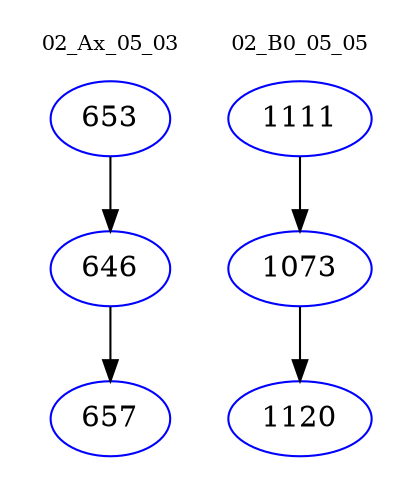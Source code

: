 digraph{
subgraph cluster_0 {
color = white
label = "02_Ax_05_03";
fontsize=10;
T0_653 [label="653", color="blue"]
T0_653 -> T0_646 [color="black"]
T0_646 [label="646", color="blue"]
T0_646 -> T0_657 [color="black"]
T0_657 [label="657", color="blue"]
}
subgraph cluster_1 {
color = white
label = "02_B0_05_05";
fontsize=10;
T1_1111 [label="1111", color="blue"]
T1_1111 -> T1_1073 [color="black"]
T1_1073 [label="1073", color="blue"]
T1_1073 -> T1_1120 [color="black"]
T1_1120 [label="1120", color="blue"]
}
}
